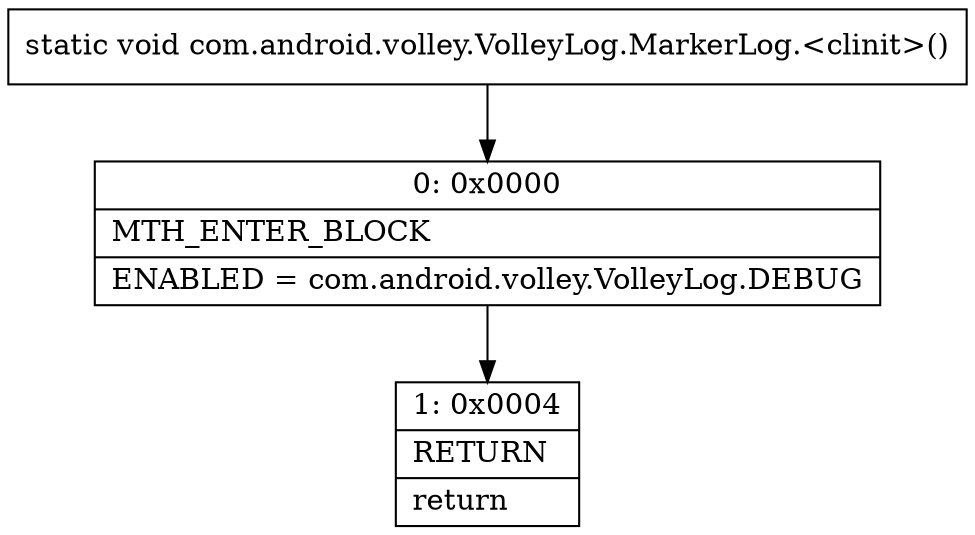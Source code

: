 digraph "CFG forcom.android.volley.VolleyLog.MarkerLog.\<clinit\>()V" {
Node_0 [shape=record,label="{0\:\ 0x0000|MTH_ENTER_BLOCK\l|ENABLED = com.android.volley.VolleyLog.DEBUG\l}"];
Node_1 [shape=record,label="{1\:\ 0x0004|RETURN\l|return\l}"];
MethodNode[shape=record,label="{static void com.android.volley.VolleyLog.MarkerLog.\<clinit\>() }"];
MethodNode -> Node_0;
Node_0 -> Node_1;
}

